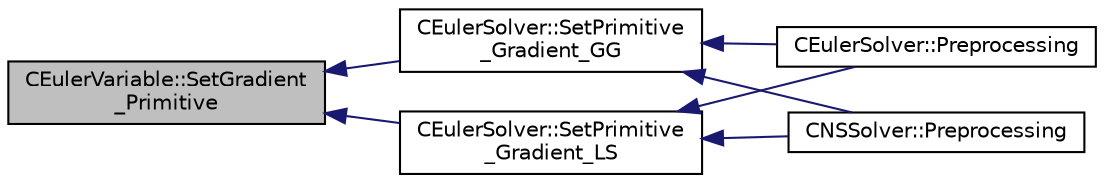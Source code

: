digraph "CEulerVariable::SetGradient_Primitive"
{
  edge [fontname="Helvetica",fontsize="10",labelfontname="Helvetica",labelfontsize="10"];
  node [fontname="Helvetica",fontsize="10",shape=record];
  rankdir="LR";
  Node296 [label="CEulerVariable::SetGradient\l_Primitive",height=0.2,width=0.4,color="black", fillcolor="grey75", style="filled", fontcolor="black"];
  Node296 -> Node297 [dir="back",color="midnightblue",fontsize="10",style="solid",fontname="Helvetica"];
  Node297 [label="CEulerSolver::SetPrimitive\l_Gradient_GG",height=0.2,width=0.4,color="black", fillcolor="white", style="filled",URL="$class_c_euler_solver.html#a74fb3b502b83371fcf0728ec546e039b",tooltip="Compute the gradient of the primitive variables using Green-Gauss method, and stores the result in th..."];
  Node297 -> Node298 [dir="back",color="midnightblue",fontsize="10",style="solid",fontname="Helvetica"];
  Node298 [label="CEulerSolver::Preprocessing",height=0.2,width=0.4,color="black", fillcolor="white", style="filled",URL="$class_c_euler_solver.html#a8b89e1bfce33284c2d8f5f00f82f3f3f",tooltip="Compute primitive variables and their gradients. "];
  Node297 -> Node299 [dir="back",color="midnightblue",fontsize="10",style="solid",fontname="Helvetica"];
  Node299 [label="CNSSolver::Preprocessing",height=0.2,width=0.4,color="black", fillcolor="white", style="filled",URL="$class_c_n_s_solver.html#a028c83d18cf8520dff2f9628d8a04e4b",tooltip="Restart residual and compute gradients. "];
  Node296 -> Node300 [dir="back",color="midnightblue",fontsize="10",style="solid",fontname="Helvetica"];
  Node300 [label="CEulerSolver::SetPrimitive\l_Gradient_LS",height=0.2,width=0.4,color="black", fillcolor="white", style="filled",URL="$class_c_euler_solver.html#a734d5bd064215fb722477f39993155d4",tooltip="Compute the gradient of the primitive variables using a Least-Squares method, and stores the result i..."];
  Node300 -> Node298 [dir="back",color="midnightblue",fontsize="10",style="solid",fontname="Helvetica"];
  Node300 -> Node299 [dir="back",color="midnightblue",fontsize="10",style="solid",fontname="Helvetica"];
}

